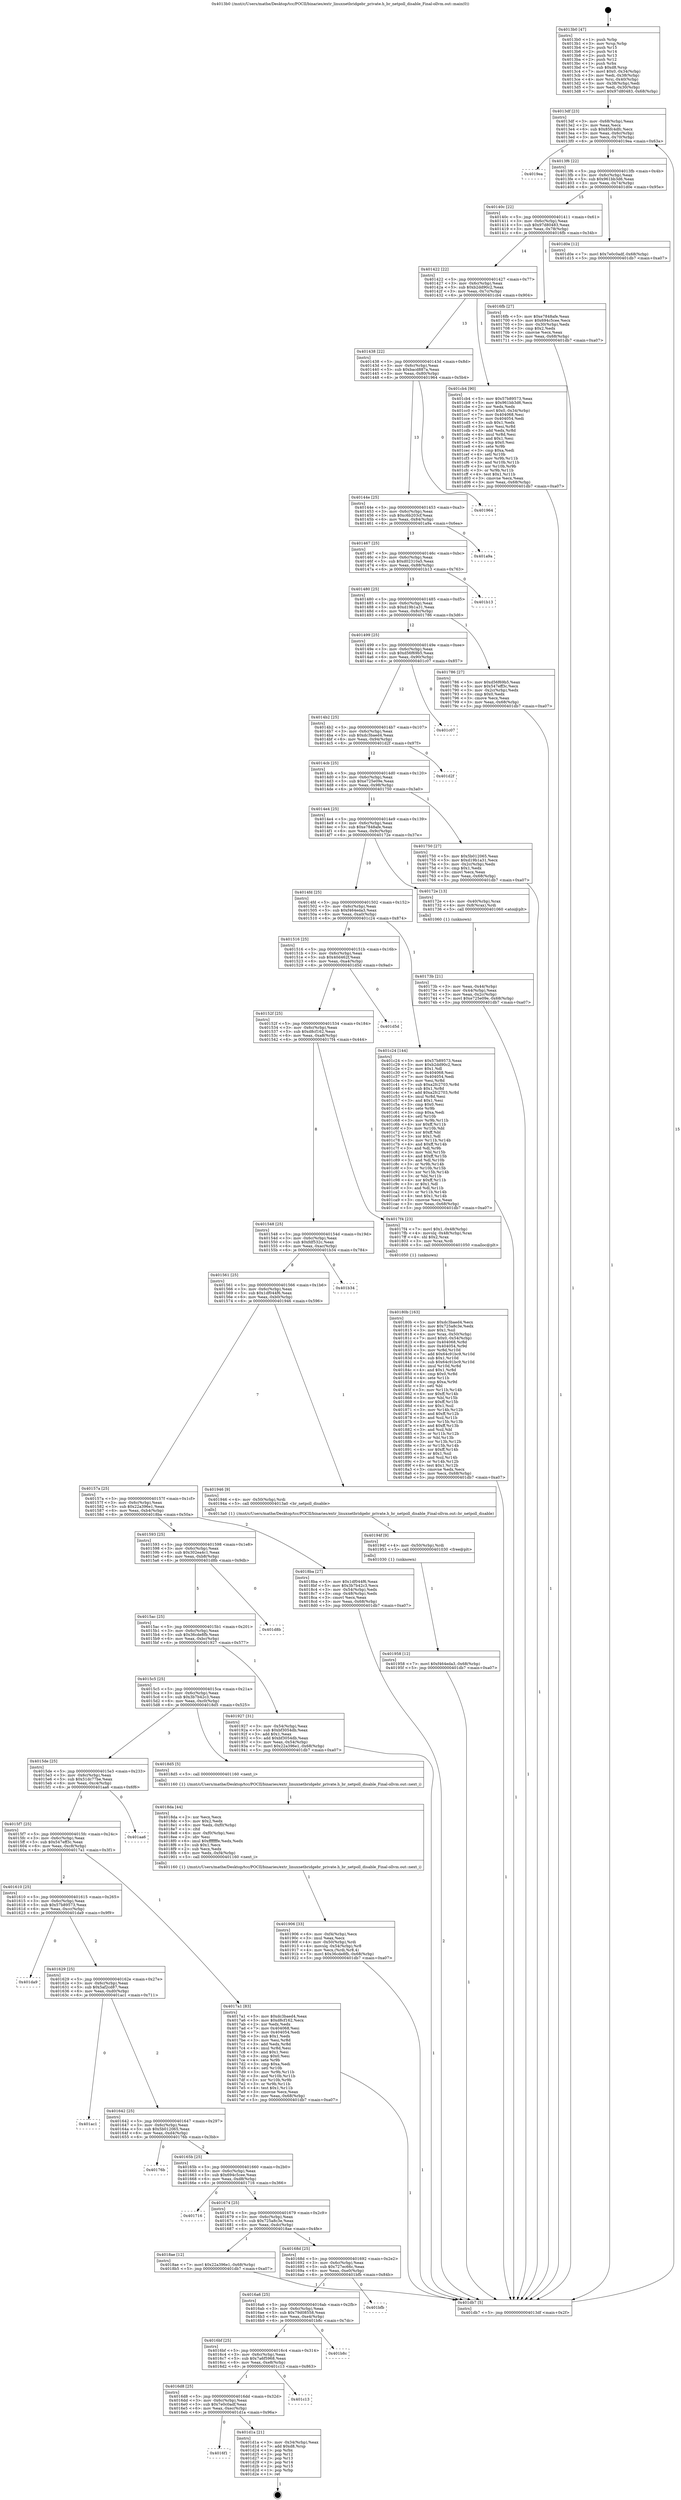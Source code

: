 digraph "0x4013b0" {
  label = "0x4013b0 (/mnt/c/Users/mathe/Desktop/tcc/POCII/binaries/extr_linuxnetbridgebr_private.h_br_netpoll_disable_Final-ollvm.out::main(0))"
  labelloc = "t"
  node[shape=record]

  Entry [label="",width=0.3,height=0.3,shape=circle,fillcolor=black,style=filled]
  "0x4013df" [label="{
     0x4013df [23]\l
     | [instrs]\l
     &nbsp;&nbsp;0x4013df \<+3\>: mov -0x68(%rbp),%eax\l
     &nbsp;&nbsp;0x4013e2 \<+2\>: mov %eax,%ecx\l
     &nbsp;&nbsp;0x4013e4 \<+6\>: sub $0x85fc4dfc,%ecx\l
     &nbsp;&nbsp;0x4013ea \<+3\>: mov %eax,-0x6c(%rbp)\l
     &nbsp;&nbsp;0x4013ed \<+3\>: mov %ecx,-0x70(%rbp)\l
     &nbsp;&nbsp;0x4013f0 \<+6\>: je 00000000004019ea \<main+0x63a\>\l
  }"]
  "0x4019ea" [label="{
     0x4019ea\l
  }", style=dashed]
  "0x4013f6" [label="{
     0x4013f6 [22]\l
     | [instrs]\l
     &nbsp;&nbsp;0x4013f6 \<+5\>: jmp 00000000004013fb \<main+0x4b\>\l
     &nbsp;&nbsp;0x4013fb \<+3\>: mov -0x6c(%rbp),%eax\l
     &nbsp;&nbsp;0x4013fe \<+5\>: sub $0x961bb3d6,%eax\l
     &nbsp;&nbsp;0x401403 \<+3\>: mov %eax,-0x74(%rbp)\l
     &nbsp;&nbsp;0x401406 \<+6\>: je 0000000000401d0e \<main+0x95e\>\l
  }"]
  Exit [label="",width=0.3,height=0.3,shape=circle,fillcolor=black,style=filled,peripheries=2]
  "0x401d0e" [label="{
     0x401d0e [12]\l
     | [instrs]\l
     &nbsp;&nbsp;0x401d0e \<+7\>: movl $0x7e0c0adf,-0x68(%rbp)\l
     &nbsp;&nbsp;0x401d15 \<+5\>: jmp 0000000000401db7 \<main+0xa07\>\l
  }"]
  "0x40140c" [label="{
     0x40140c [22]\l
     | [instrs]\l
     &nbsp;&nbsp;0x40140c \<+5\>: jmp 0000000000401411 \<main+0x61\>\l
     &nbsp;&nbsp;0x401411 \<+3\>: mov -0x6c(%rbp),%eax\l
     &nbsp;&nbsp;0x401414 \<+5\>: sub $0x97d80483,%eax\l
     &nbsp;&nbsp;0x401419 \<+3\>: mov %eax,-0x78(%rbp)\l
     &nbsp;&nbsp;0x40141c \<+6\>: je 00000000004016fb \<main+0x34b\>\l
  }"]
  "0x4016f1" [label="{
     0x4016f1\l
  }", style=dashed]
  "0x4016fb" [label="{
     0x4016fb [27]\l
     | [instrs]\l
     &nbsp;&nbsp;0x4016fb \<+5\>: mov $0xe7848afe,%eax\l
     &nbsp;&nbsp;0x401700 \<+5\>: mov $0x694c5cee,%ecx\l
     &nbsp;&nbsp;0x401705 \<+3\>: mov -0x30(%rbp),%edx\l
     &nbsp;&nbsp;0x401708 \<+3\>: cmp $0x2,%edx\l
     &nbsp;&nbsp;0x40170b \<+3\>: cmovne %ecx,%eax\l
     &nbsp;&nbsp;0x40170e \<+3\>: mov %eax,-0x68(%rbp)\l
     &nbsp;&nbsp;0x401711 \<+5\>: jmp 0000000000401db7 \<main+0xa07\>\l
  }"]
  "0x401422" [label="{
     0x401422 [22]\l
     | [instrs]\l
     &nbsp;&nbsp;0x401422 \<+5\>: jmp 0000000000401427 \<main+0x77\>\l
     &nbsp;&nbsp;0x401427 \<+3\>: mov -0x6c(%rbp),%eax\l
     &nbsp;&nbsp;0x40142a \<+5\>: sub $0xb2dd90c2,%eax\l
     &nbsp;&nbsp;0x40142f \<+3\>: mov %eax,-0x7c(%rbp)\l
     &nbsp;&nbsp;0x401432 \<+6\>: je 0000000000401cb4 \<main+0x904\>\l
  }"]
  "0x401db7" [label="{
     0x401db7 [5]\l
     | [instrs]\l
     &nbsp;&nbsp;0x401db7 \<+5\>: jmp 00000000004013df \<main+0x2f\>\l
  }"]
  "0x4013b0" [label="{
     0x4013b0 [47]\l
     | [instrs]\l
     &nbsp;&nbsp;0x4013b0 \<+1\>: push %rbp\l
     &nbsp;&nbsp;0x4013b1 \<+3\>: mov %rsp,%rbp\l
     &nbsp;&nbsp;0x4013b4 \<+2\>: push %r15\l
     &nbsp;&nbsp;0x4013b6 \<+2\>: push %r14\l
     &nbsp;&nbsp;0x4013b8 \<+2\>: push %r13\l
     &nbsp;&nbsp;0x4013ba \<+2\>: push %r12\l
     &nbsp;&nbsp;0x4013bc \<+1\>: push %rbx\l
     &nbsp;&nbsp;0x4013bd \<+7\>: sub $0xd8,%rsp\l
     &nbsp;&nbsp;0x4013c4 \<+7\>: movl $0x0,-0x34(%rbp)\l
     &nbsp;&nbsp;0x4013cb \<+3\>: mov %edi,-0x38(%rbp)\l
     &nbsp;&nbsp;0x4013ce \<+4\>: mov %rsi,-0x40(%rbp)\l
     &nbsp;&nbsp;0x4013d2 \<+3\>: mov -0x38(%rbp),%edi\l
     &nbsp;&nbsp;0x4013d5 \<+3\>: mov %edi,-0x30(%rbp)\l
     &nbsp;&nbsp;0x4013d8 \<+7\>: movl $0x97d80483,-0x68(%rbp)\l
  }"]
  "0x401d1a" [label="{
     0x401d1a [21]\l
     | [instrs]\l
     &nbsp;&nbsp;0x401d1a \<+3\>: mov -0x34(%rbp),%eax\l
     &nbsp;&nbsp;0x401d1d \<+7\>: add $0xd8,%rsp\l
     &nbsp;&nbsp;0x401d24 \<+1\>: pop %rbx\l
     &nbsp;&nbsp;0x401d25 \<+2\>: pop %r12\l
     &nbsp;&nbsp;0x401d27 \<+2\>: pop %r13\l
     &nbsp;&nbsp;0x401d29 \<+2\>: pop %r14\l
     &nbsp;&nbsp;0x401d2b \<+2\>: pop %r15\l
     &nbsp;&nbsp;0x401d2d \<+1\>: pop %rbp\l
     &nbsp;&nbsp;0x401d2e \<+1\>: ret\l
  }"]
  "0x401cb4" [label="{
     0x401cb4 [90]\l
     | [instrs]\l
     &nbsp;&nbsp;0x401cb4 \<+5\>: mov $0x57b89573,%eax\l
     &nbsp;&nbsp;0x401cb9 \<+5\>: mov $0x961bb3d6,%ecx\l
     &nbsp;&nbsp;0x401cbe \<+2\>: xor %edx,%edx\l
     &nbsp;&nbsp;0x401cc0 \<+7\>: movl $0x0,-0x34(%rbp)\l
     &nbsp;&nbsp;0x401cc7 \<+7\>: mov 0x404068,%esi\l
     &nbsp;&nbsp;0x401cce \<+7\>: mov 0x404054,%edi\l
     &nbsp;&nbsp;0x401cd5 \<+3\>: sub $0x1,%edx\l
     &nbsp;&nbsp;0x401cd8 \<+3\>: mov %esi,%r8d\l
     &nbsp;&nbsp;0x401cdb \<+3\>: add %edx,%r8d\l
     &nbsp;&nbsp;0x401cde \<+4\>: imul %r8d,%esi\l
     &nbsp;&nbsp;0x401ce2 \<+3\>: and $0x1,%esi\l
     &nbsp;&nbsp;0x401ce5 \<+3\>: cmp $0x0,%esi\l
     &nbsp;&nbsp;0x401ce8 \<+4\>: sete %r9b\l
     &nbsp;&nbsp;0x401cec \<+3\>: cmp $0xa,%edi\l
     &nbsp;&nbsp;0x401cef \<+4\>: setl %r10b\l
     &nbsp;&nbsp;0x401cf3 \<+3\>: mov %r9b,%r11b\l
     &nbsp;&nbsp;0x401cf6 \<+3\>: and %r10b,%r11b\l
     &nbsp;&nbsp;0x401cf9 \<+3\>: xor %r10b,%r9b\l
     &nbsp;&nbsp;0x401cfc \<+3\>: or %r9b,%r11b\l
     &nbsp;&nbsp;0x401cff \<+4\>: test $0x1,%r11b\l
     &nbsp;&nbsp;0x401d03 \<+3\>: cmovne %ecx,%eax\l
     &nbsp;&nbsp;0x401d06 \<+3\>: mov %eax,-0x68(%rbp)\l
     &nbsp;&nbsp;0x401d09 \<+5\>: jmp 0000000000401db7 \<main+0xa07\>\l
  }"]
  "0x401438" [label="{
     0x401438 [22]\l
     | [instrs]\l
     &nbsp;&nbsp;0x401438 \<+5\>: jmp 000000000040143d \<main+0x8d\>\l
     &nbsp;&nbsp;0x40143d \<+3\>: mov -0x6c(%rbp),%eax\l
     &nbsp;&nbsp;0x401440 \<+5\>: sub $0xbacd887a,%eax\l
     &nbsp;&nbsp;0x401445 \<+3\>: mov %eax,-0x80(%rbp)\l
     &nbsp;&nbsp;0x401448 \<+6\>: je 0000000000401964 \<main+0x5b4\>\l
  }"]
  "0x4016d8" [label="{
     0x4016d8 [25]\l
     | [instrs]\l
     &nbsp;&nbsp;0x4016d8 \<+5\>: jmp 00000000004016dd \<main+0x32d\>\l
     &nbsp;&nbsp;0x4016dd \<+3\>: mov -0x6c(%rbp),%eax\l
     &nbsp;&nbsp;0x4016e0 \<+5\>: sub $0x7e0c0adf,%eax\l
     &nbsp;&nbsp;0x4016e5 \<+6\>: mov %eax,-0xec(%rbp)\l
     &nbsp;&nbsp;0x4016eb \<+6\>: je 0000000000401d1a \<main+0x96a\>\l
  }"]
  "0x401964" [label="{
     0x401964\l
  }", style=dashed]
  "0x40144e" [label="{
     0x40144e [25]\l
     | [instrs]\l
     &nbsp;&nbsp;0x40144e \<+5\>: jmp 0000000000401453 \<main+0xa3\>\l
     &nbsp;&nbsp;0x401453 \<+3\>: mov -0x6c(%rbp),%eax\l
     &nbsp;&nbsp;0x401456 \<+5\>: sub $0xc6b203cf,%eax\l
     &nbsp;&nbsp;0x40145b \<+6\>: mov %eax,-0x84(%rbp)\l
     &nbsp;&nbsp;0x401461 \<+6\>: je 0000000000401a9a \<main+0x6ea\>\l
  }"]
  "0x401c13" [label="{
     0x401c13\l
  }", style=dashed]
  "0x401a9a" [label="{
     0x401a9a\l
  }", style=dashed]
  "0x401467" [label="{
     0x401467 [25]\l
     | [instrs]\l
     &nbsp;&nbsp;0x401467 \<+5\>: jmp 000000000040146c \<main+0xbc\>\l
     &nbsp;&nbsp;0x40146c \<+3\>: mov -0x6c(%rbp),%eax\l
     &nbsp;&nbsp;0x40146f \<+5\>: sub $0xd02310a5,%eax\l
     &nbsp;&nbsp;0x401474 \<+6\>: mov %eax,-0x88(%rbp)\l
     &nbsp;&nbsp;0x40147a \<+6\>: je 0000000000401b13 \<main+0x763\>\l
  }"]
  "0x4016bf" [label="{
     0x4016bf [25]\l
     | [instrs]\l
     &nbsp;&nbsp;0x4016bf \<+5\>: jmp 00000000004016c4 \<main+0x314\>\l
     &nbsp;&nbsp;0x4016c4 \<+3\>: mov -0x6c(%rbp),%eax\l
     &nbsp;&nbsp;0x4016c7 \<+5\>: sub $0x7a6f5968,%eax\l
     &nbsp;&nbsp;0x4016cc \<+6\>: mov %eax,-0xe8(%rbp)\l
     &nbsp;&nbsp;0x4016d2 \<+6\>: je 0000000000401c13 \<main+0x863\>\l
  }"]
  "0x401b13" [label="{
     0x401b13\l
  }", style=dashed]
  "0x401480" [label="{
     0x401480 [25]\l
     | [instrs]\l
     &nbsp;&nbsp;0x401480 \<+5\>: jmp 0000000000401485 \<main+0xd5\>\l
     &nbsp;&nbsp;0x401485 \<+3\>: mov -0x6c(%rbp),%eax\l
     &nbsp;&nbsp;0x401488 \<+5\>: sub $0xd19b1a31,%eax\l
     &nbsp;&nbsp;0x40148d \<+6\>: mov %eax,-0x8c(%rbp)\l
     &nbsp;&nbsp;0x401493 \<+6\>: je 0000000000401786 \<main+0x3d6\>\l
  }"]
  "0x401b8c" [label="{
     0x401b8c\l
  }", style=dashed]
  "0x401786" [label="{
     0x401786 [27]\l
     | [instrs]\l
     &nbsp;&nbsp;0x401786 \<+5\>: mov $0xd56f69b5,%eax\l
     &nbsp;&nbsp;0x40178b \<+5\>: mov $0x547eff3c,%ecx\l
     &nbsp;&nbsp;0x401790 \<+3\>: mov -0x2c(%rbp),%edx\l
     &nbsp;&nbsp;0x401793 \<+3\>: cmp $0x0,%edx\l
     &nbsp;&nbsp;0x401796 \<+3\>: cmove %ecx,%eax\l
     &nbsp;&nbsp;0x401799 \<+3\>: mov %eax,-0x68(%rbp)\l
     &nbsp;&nbsp;0x40179c \<+5\>: jmp 0000000000401db7 \<main+0xa07\>\l
  }"]
  "0x401499" [label="{
     0x401499 [25]\l
     | [instrs]\l
     &nbsp;&nbsp;0x401499 \<+5\>: jmp 000000000040149e \<main+0xee\>\l
     &nbsp;&nbsp;0x40149e \<+3\>: mov -0x6c(%rbp),%eax\l
     &nbsp;&nbsp;0x4014a1 \<+5\>: sub $0xd56f69b5,%eax\l
     &nbsp;&nbsp;0x4014a6 \<+6\>: mov %eax,-0x90(%rbp)\l
     &nbsp;&nbsp;0x4014ac \<+6\>: je 0000000000401c07 \<main+0x857\>\l
  }"]
  "0x4016a6" [label="{
     0x4016a6 [25]\l
     | [instrs]\l
     &nbsp;&nbsp;0x4016a6 \<+5\>: jmp 00000000004016ab \<main+0x2fb\>\l
     &nbsp;&nbsp;0x4016ab \<+3\>: mov -0x6c(%rbp),%eax\l
     &nbsp;&nbsp;0x4016ae \<+5\>: sub $0x79d08558,%eax\l
     &nbsp;&nbsp;0x4016b3 \<+6\>: mov %eax,-0xe4(%rbp)\l
     &nbsp;&nbsp;0x4016b9 \<+6\>: je 0000000000401b8c \<main+0x7dc\>\l
  }"]
  "0x401c07" [label="{
     0x401c07\l
  }", style=dashed]
  "0x4014b2" [label="{
     0x4014b2 [25]\l
     | [instrs]\l
     &nbsp;&nbsp;0x4014b2 \<+5\>: jmp 00000000004014b7 \<main+0x107\>\l
     &nbsp;&nbsp;0x4014b7 \<+3\>: mov -0x6c(%rbp),%eax\l
     &nbsp;&nbsp;0x4014ba \<+5\>: sub $0xdc3baed4,%eax\l
     &nbsp;&nbsp;0x4014bf \<+6\>: mov %eax,-0x94(%rbp)\l
     &nbsp;&nbsp;0x4014c5 \<+6\>: je 0000000000401d2f \<main+0x97f\>\l
  }"]
  "0x401bfb" [label="{
     0x401bfb\l
  }", style=dashed]
  "0x401d2f" [label="{
     0x401d2f\l
  }", style=dashed]
  "0x4014cb" [label="{
     0x4014cb [25]\l
     | [instrs]\l
     &nbsp;&nbsp;0x4014cb \<+5\>: jmp 00000000004014d0 \<main+0x120\>\l
     &nbsp;&nbsp;0x4014d0 \<+3\>: mov -0x6c(%rbp),%eax\l
     &nbsp;&nbsp;0x4014d3 \<+5\>: sub $0xe725e09e,%eax\l
     &nbsp;&nbsp;0x4014d8 \<+6\>: mov %eax,-0x98(%rbp)\l
     &nbsp;&nbsp;0x4014de \<+6\>: je 0000000000401750 \<main+0x3a0\>\l
  }"]
  "0x401958" [label="{
     0x401958 [12]\l
     | [instrs]\l
     &nbsp;&nbsp;0x401958 \<+7\>: movl $0xf464eda3,-0x68(%rbp)\l
     &nbsp;&nbsp;0x40195f \<+5\>: jmp 0000000000401db7 \<main+0xa07\>\l
  }"]
  "0x401750" [label="{
     0x401750 [27]\l
     | [instrs]\l
     &nbsp;&nbsp;0x401750 \<+5\>: mov $0x5b012065,%eax\l
     &nbsp;&nbsp;0x401755 \<+5\>: mov $0xd19b1a31,%ecx\l
     &nbsp;&nbsp;0x40175a \<+3\>: mov -0x2c(%rbp),%edx\l
     &nbsp;&nbsp;0x40175d \<+3\>: cmp $0x1,%edx\l
     &nbsp;&nbsp;0x401760 \<+3\>: cmovl %ecx,%eax\l
     &nbsp;&nbsp;0x401763 \<+3\>: mov %eax,-0x68(%rbp)\l
     &nbsp;&nbsp;0x401766 \<+5\>: jmp 0000000000401db7 \<main+0xa07\>\l
  }"]
  "0x4014e4" [label="{
     0x4014e4 [25]\l
     | [instrs]\l
     &nbsp;&nbsp;0x4014e4 \<+5\>: jmp 00000000004014e9 \<main+0x139\>\l
     &nbsp;&nbsp;0x4014e9 \<+3\>: mov -0x6c(%rbp),%eax\l
     &nbsp;&nbsp;0x4014ec \<+5\>: sub $0xe7848afe,%eax\l
     &nbsp;&nbsp;0x4014f1 \<+6\>: mov %eax,-0x9c(%rbp)\l
     &nbsp;&nbsp;0x4014f7 \<+6\>: je 000000000040172e \<main+0x37e\>\l
  }"]
  "0x40194f" [label="{
     0x40194f [9]\l
     | [instrs]\l
     &nbsp;&nbsp;0x40194f \<+4\>: mov -0x50(%rbp),%rdi\l
     &nbsp;&nbsp;0x401953 \<+5\>: call 0000000000401030 \<free@plt\>\l
     | [calls]\l
     &nbsp;&nbsp;0x401030 \{1\} (unknown)\l
  }"]
  "0x40172e" [label="{
     0x40172e [13]\l
     | [instrs]\l
     &nbsp;&nbsp;0x40172e \<+4\>: mov -0x40(%rbp),%rax\l
     &nbsp;&nbsp;0x401732 \<+4\>: mov 0x8(%rax),%rdi\l
     &nbsp;&nbsp;0x401736 \<+5\>: call 0000000000401060 \<atoi@plt\>\l
     | [calls]\l
     &nbsp;&nbsp;0x401060 \{1\} (unknown)\l
  }"]
  "0x4014fd" [label="{
     0x4014fd [25]\l
     | [instrs]\l
     &nbsp;&nbsp;0x4014fd \<+5\>: jmp 0000000000401502 \<main+0x152\>\l
     &nbsp;&nbsp;0x401502 \<+3\>: mov -0x6c(%rbp),%eax\l
     &nbsp;&nbsp;0x401505 \<+5\>: sub $0xf464eda3,%eax\l
     &nbsp;&nbsp;0x40150a \<+6\>: mov %eax,-0xa0(%rbp)\l
     &nbsp;&nbsp;0x401510 \<+6\>: je 0000000000401c24 \<main+0x874\>\l
  }"]
  "0x40173b" [label="{
     0x40173b [21]\l
     | [instrs]\l
     &nbsp;&nbsp;0x40173b \<+3\>: mov %eax,-0x44(%rbp)\l
     &nbsp;&nbsp;0x40173e \<+3\>: mov -0x44(%rbp),%eax\l
     &nbsp;&nbsp;0x401741 \<+3\>: mov %eax,-0x2c(%rbp)\l
     &nbsp;&nbsp;0x401744 \<+7\>: movl $0xe725e09e,-0x68(%rbp)\l
     &nbsp;&nbsp;0x40174b \<+5\>: jmp 0000000000401db7 \<main+0xa07\>\l
  }"]
  "0x401906" [label="{
     0x401906 [33]\l
     | [instrs]\l
     &nbsp;&nbsp;0x401906 \<+6\>: mov -0xf4(%rbp),%ecx\l
     &nbsp;&nbsp;0x40190c \<+3\>: imul %eax,%ecx\l
     &nbsp;&nbsp;0x40190f \<+4\>: mov -0x50(%rbp),%rdi\l
     &nbsp;&nbsp;0x401913 \<+4\>: movslq -0x54(%rbp),%r8\l
     &nbsp;&nbsp;0x401917 \<+4\>: mov %ecx,(%rdi,%r8,4)\l
     &nbsp;&nbsp;0x40191b \<+7\>: movl $0x36cde8fb,-0x68(%rbp)\l
     &nbsp;&nbsp;0x401922 \<+5\>: jmp 0000000000401db7 \<main+0xa07\>\l
  }"]
  "0x401c24" [label="{
     0x401c24 [144]\l
     | [instrs]\l
     &nbsp;&nbsp;0x401c24 \<+5\>: mov $0x57b89573,%eax\l
     &nbsp;&nbsp;0x401c29 \<+5\>: mov $0xb2dd90c2,%ecx\l
     &nbsp;&nbsp;0x401c2e \<+2\>: mov $0x1,%dl\l
     &nbsp;&nbsp;0x401c30 \<+7\>: mov 0x404068,%esi\l
     &nbsp;&nbsp;0x401c37 \<+7\>: mov 0x404054,%edi\l
     &nbsp;&nbsp;0x401c3e \<+3\>: mov %esi,%r8d\l
     &nbsp;&nbsp;0x401c41 \<+7\>: sub $0xa2fc2703,%r8d\l
     &nbsp;&nbsp;0x401c48 \<+4\>: sub $0x1,%r8d\l
     &nbsp;&nbsp;0x401c4c \<+7\>: add $0xa2fc2703,%r8d\l
     &nbsp;&nbsp;0x401c53 \<+4\>: imul %r8d,%esi\l
     &nbsp;&nbsp;0x401c57 \<+3\>: and $0x1,%esi\l
     &nbsp;&nbsp;0x401c5a \<+3\>: cmp $0x0,%esi\l
     &nbsp;&nbsp;0x401c5d \<+4\>: sete %r9b\l
     &nbsp;&nbsp;0x401c61 \<+3\>: cmp $0xa,%edi\l
     &nbsp;&nbsp;0x401c64 \<+4\>: setl %r10b\l
     &nbsp;&nbsp;0x401c68 \<+3\>: mov %r9b,%r11b\l
     &nbsp;&nbsp;0x401c6b \<+4\>: xor $0xff,%r11b\l
     &nbsp;&nbsp;0x401c6f \<+3\>: mov %r10b,%bl\l
     &nbsp;&nbsp;0x401c72 \<+3\>: xor $0xff,%bl\l
     &nbsp;&nbsp;0x401c75 \<+3\>: xor $0x1,%dl\l
     &nbsp;&nbsp;0x401c78 \<+3\>: mov %r11b,%r14b\l
     &nbsp;&nbsp;0x401c7b \<+4\>: and $0xff,%r14b\l
     &nbsp;&nbsp;0x401c7f \<+3\>: and %dl,%r9b\l
     &nbsp;&nbsp;0x401c82 \<+3\>: mov %bl,%r15b\l
     &nbsp;&nbsp;0x401c85 \<+4\>: and $0xff,%r15b\l
     &nbsp;&nbsp;0x401c89 \<+3\>: and %dl,%r10b\l
     &nbsp;&nbsp;0x401c8c \<+3\>: or %r9b,%r14b\l
     &nbsp;&nbsp;0x401c8f \<+3\>: or %r10b,%r15b\l
     &nbsp;&nbsp;0x401c92 \<+3\>: xor %r15b,%r14b\l
     &nbsp;&nbsp;0x401c95 \<+3\>: or %bl,%r11b\l
     &nbsp;&nbsp;0x401c98 \<+4\>: xor $0xff,%r11b\l
     &nbsp;&nbsp;0x401c9c \<+3\>: or $0x1,%dl\l
     &nbsp;&nbsp;0x401c9f \<+3\>: and %dl,%r11b\l
     &nbsp;&nbsp;0x401ca2 \<+3\>: or %r11b,%r14b\l
     &nbsp;&nbsp;0x401ca5 \<+4\>: test $0x1,%r14b\l
     &nbsp;&nbsp;0x401ca9 \<+3\>: cmovne %ecx,%eax\l
     &nbsp;&nbsp;0x401cac \<+3\>: mov %eax,-0x68(%rbp)\l
     &nbsp;&nbsp;0x401caf \<+5\>: jmp 0000000000401db7 \<main+0xa07\>\l
  }"]
  "0x401516" [label="{
     0x401516 [25]\l
     | [instrs]\l
     &nbsp;&nbsp;0x401516 \<+5\>: jmp 000000000040151b \<main+0x16b\>\l
     &nbsp;&nbsp;0x40151b \<+3\>: mov -0x6c(%rbp),%eax\l
     &nbsp;&nbsp;0x40151e \<+5\>: sub $0x40d462f,%eax\l
     &nbsp;&nbsp;0x401523 \<+6\>: mov %eax,-0xa4(%rbp)\l
     &nbsp;&nbsp;0x401529 \<+6\>: je 0000000000401d5d \<main+0x9ad\>\l
  }"]
  "0x4018da" [label="{
     0x4018da [44]\l
     | [instrs]\l
     &nbsp;&nbsp;0x4018da \<+2\>: xor %ecx,%ecx\l
     &nbsp;&nbsp;0x4018dc \<+5\>: mov $0x2,%edx\l
     &nbsp;&nbsp;0x4018e1 \<+6\>: mov %edx,-0xf0(%rbp)\l
     &nbsp;&nbsp;0x4018e7 \<+1\>: cltd\l
     &nbsp;&nbsp;0x4018e8 \<+6\>: mov -0xf0(%rbp),%esi\l
     &nbsp;&nbsp;0x4018ee \<+2\>: idiv %esi\l
     &nbsp;&nbsp;0x4018f0 \<+6\>: imul $0xfffffffe,%edx,%edx\l
     &nbsp;&nbsp;0x4018f6 \<+3\>: sub $0x1,%ecx\l
     &nbsp;&nbsp;0x4018f9 \<+2\>: sub %ecx,%edx\l
     &nbsp;&nbsp;0x4018fb \<+6\>: mov %edx,-0xf4(%rbp)\l
     &nbsp;&nbsp;0x401901 \<+5\>: call 0000000000401160 \<next_i\>\l
     | [calls]\l
     &nbsp;&nbsp;0x401160 \{1\} (/mnt/c/Users/mathe/Desktop/tcc/POCII/binaries/extr_linuxnetbridgebr_private.h_br_netpoll_disable_Final-ollvm.out::next_i)\l
  }"]
  "0x401d5d" [label="{
     0x401d5d\l
  }", style=dashed]
  "0x40152f" [label="{
     0x40152f [25]\l
     | [instrs]\l
     &nbsp;&nbsp;0x40152f \<+5\>: jmp 0000000000401534 \<main+0x184\>\l
     &nbsp;&nbsp;0x401534 \<+3\>: mov -0x6c(%rbp),%eax\l
     &nbsp;&nbsp;0x401537 \<+5\>: sub $0xd8cf162,%eax\l
     &nbsp;&nbsp;0x40153c \<+6\>: mov %eax,-0xa8(%rbp)\l
     &nbsp;&nbsp;0x401542 \<+6\>: je 00000000004017f4 \<main+0x444\>\l
  }"]
  "0x40168d" [label="{
     0x40168d [25]\l
     | [instrs]\l
     &nbsp;&nbsp;0x40168d \<+5\>: jmp 0000000000401692 \<main+0x2e2\>\l
     &nbsp;&nbsp;0x401692 \<+3\>: mov -0x6c(%rbp),%eax\l
     &nbsp;&nbsp;0x401695 \<+5\>: sub $0x727ec66c,%eax\l
     &nbsp;&nbsp;0x40169a \<+6\>: mov %eax,-0xe0(%rbp)\l
     &nbsp;&nbsp;0x4016a0 \<+6\>: je 0000000000401bfb \<main+0x84b\>\l
  }"]
  "0x4017f4" [label="{
     0x4017f4 [23]\l
     | [instrs]\l
     &nbsp;&nbsp;0x4017f4 \<+7\>: movl $0x1,-0x48(%rbp)\l
     &nbsp;&nbsp;0x4017fb \<+4\>: movslq -0x48(%rbp),%rax\l
     &nbsp;&nbsp;0x4017ff \<+4\>: shl $0x2,%rax\l
     &nbsp;&nbsp;0x401803 \<+3\>: mov %rax,%rdi\l
     &nbsp;&nbsp;0x401806 \<+5\>: call 0000000000401050 \<malloc@plt\>\l
     | [calls]\l
     &nbsp;&nbsp;0x401050 \{1\} (unknown)\l
  }"]
  "0x401548" [label="{
     0x401548 [25]\l
     | [instrs]\l
     &nbsp;&nbsp;0x401548 \<+5\>: jmp 000000000040154d \<main+0x19d\>\l
     &nbsp;&nbsp;0x40154d \<+3\>: mov -0x6c(%rbp),%eax\l
     &nbsp;&nbsp;0x401550 \<+5\>: sub $0xfdf532c,%eax\l
     &nbsp;&nbsp;0x401555 \<+6\>: mov %eax,-0xac(%rbp)\l
     &nbsp;&nbsp;0x40155b \<+6\>: je 0000000000401b34 \<main+0x784\>\l
  }"]
  "0x4018ae" [label="{
     0x4018ae [12]\l
     | [instrs]\l
     &nbsp;&nbsp;0x4018ae \<+7\>: movl $0x22a396e1,-0x68(%rbp)\l
     &nbsp;&nbsp;0x4018b5 \<+5\>: jmp 0000000000401db7 \<main+0xa07\>\l
  }"]
  "0x401b34" [label="{
     0x401b34\l
  }", style=dashed]
  "0x401561" [label="{
     0x401561 [25]\l
     | [instrs]\l
     &nbsp;&nbsp;0x401561 \<+5\>: jmp 0000000000401566 \<main+0x1b6\>\l
     &nbsp;&nbsp;0x401566 \<+3\>: mov -0x6c(%rbp),%eax\l
     &nbsp;&nbsp;0x401569 \<+5\>: sub $0x1df044f6,%eax\l
     &nbsp;&nbsp;0x40156e \<+6\>: mov %eax,-0xb0(%rbp)\l
     &nbsp;&nbsp;0x401574 \<+6\>: je 0000000000401946 \<main+0x596\>\l
  }"]
  "0x401674" [label="{
     0x401674 [25]\l
     | [instrs]\l
     &nbsp;&nbsp;0x401674 \<+5\>: jmp 0000000000401679 \<main+0x2c9\>\l
     &nbsp;&nbsp;0x401679 \<+3\>: mov -0x6c(%rbp),%eax\l
     &nbsp;&nbsp;0x40167c \<+5\>: sub $0x725a8c3e,%eax\l
     &nbsp;&nbsp;0x401681 \<+6\>: mov %eax,-0xdc(%rbp)\l
     &nbsp;&nbsp;0x401687 \<+6\>: je 00000000004018ae \<main+0x4fe\>\l
  }"]
  "0x401946" [label="{
     0x401946 [9]\l
     | [instrs]\l
     &nbsp;&nbsp;0x401946 \<+4\>: mov -0x50(%rbp),%rdi\l
     &nbsp;&nbsp;0x40194a \<+5\>: call 00000000004013a0 \<br_netpoll_disable\>\l
     | [calls]\l
     &nbsp;&nbsp;0x4013a0 \{1\} (/mnt/c/Users/mathe/Desktop/tcc/POCII/binaries/extr_linuxnetbridgebr_private.h_br_netpoll_disable_Final-ollvm.out::br_netpoll_disable)\l
  }"]
  "0x40157a" [label="{
     0x40157a [25]\l
     | [instrs]\l
     &nbsp;&nbsp;0x40157a \<+5\>: jmp 000000000040157f \<main+0x1cf\>\l
     &nbsp;&nbsp;0x40157f \<+3\>: mov -0x6c(%rbp),%eax\l
     &nbsp;&nbsp;0x401582 \<+5\>: sub $0x22a396e1,%eax\l
     &nbsp;&nbsp;0x401587 \<+6\>: mov %eax,-0xb4(%rbp)\l
     &nbsp;&nbsp;0x40158d \<+6\>: je 00000000004018ba \<main+0x50a\>\l
  }"]
  "0x401716" [label="{
     0x401716\l
  }", style=dashed]
  "0x4018ba" [label="{
     0x4018ba [27]\l
     | [instrs]\l
     &nbsp;&nbsp;0x4018ba \<+5\>: mov $0x1df044f6,%eax\l
     &nbsp;&nbsp;0x4018bf \<+5\>: mov $0x3b7b42c3,%ecx\l
     &nbsp;&nbsp;0x4018c4 \<+3\>: mov -0x54(%rbp),%edx\l
     &nbsp;&nbsp;0x4018c7 \<+3\>: cmp -0x48(%rbp),%edx\l
     &nbsp;&nbsp;0x4018ca \<+3\>: cmovl %ecx,%eax\l
     &nbsp;&nbsp;0x4018cd \<+3\>: mov %eax,-0x68(%rbp)\l
     &nbsp;&nbsp;0x4018d0 \<+5\>: jmp 0000000000401db7 \<main+0xa07\>\l
  }"]
  "0x401593" [label="{
     0x401593 [25]\l
     | [instrs]\l
     &nbsp;&nbsp;0x401593 \<+5\>: jmp 0000000000401598 \<main+0x1e8\>\l
     &nbsp;&nbsp;0x401598 \<+3\>: mov -0x6c(%rbp),%eax\l
     &nbsp;&nbsp;0x40159b \<+5\>: sub $0x302ea4c1,%eax\l
     &nbsp;&nbsp;0x4015a0 \<+6\>: mov %eax,-0xb8(%rbp)\l
     &nbsp;&nbsp;0x4015a6 \<+6\>: je 0000000000401d8b \<main+0x9db\>\l
  }"]
  "0x40165b" [label="{
     0x40165b [25]\l
     | [instrs]\l
     &nbsp;&nbsp;0x40165b \<+5\>: jmp 0000000000401660 \<main+0x2b0\>\l
     &nbsp;&nbsp;0x401660 \<+3\>: mov -0x6c(%rbp),%eax\l
     &nbsp;&nbsp;0x401663 \<+5\>: sub $0x694c5cee,%eax\l
     &nbsp;&nbsp;0x401668 \<+6\>: mov %eax,-0xd8(%rbp)\l
     &nbsp;&nbsp;0x40166e \<+6\>: je 0000000000401716 \<main+0x366\>\l
  }"]
  "0x401d8b" [label="{
     0x401d8b\l
  }", style=dashed]
  "0x4015ac" [label="{
     0x4015ac [25]\l
     | [instrs]\l
     &nbsp;&nbsp;0x4015ac \<+5\>: jmp 00000000004015b1 \<main+0x201\>\l
     &nbsp;&nbsp;0x4015b1 \<+3\>: mov -0x6c(%rbp),%eax\l
     &nbsp;&nbsp;0x4015b4 \<+5\>: sub $0x36cde8fb,%eax\l
     &nbsp;&nbsp;0x4015b9 \<+6\>: mov %eax,-0xbc(%rbp)\l
     &nbsp;&nbsp;0x4015bf \<+6\>: je 0000000000401927 \<main+0x577\>\l
  }"]
  "0x40176b" [label="{
     0x40176b\l
  }", style=dashed]
  "0x401927" [label="{
     0x401927 [31]\l
     | [instrs]\l
     &nbsp;&nbsp;0x401927 \<+3\>: mov -0x54(%rbp),%eax\l
     &nbsp;&nbsp;0x40192a \<+5\>: sub $0xbf3054db,%eax\l
     &nbsp;&nbsp;0x40192f \<+3\>: add $0x1,%eax\l
     &nbsp;&nbsp;0x401932 \<+5\>: add $0xbf3054db,%eax\l
     &nbsp;&nbsp;0x401937 \<+3\>: mov %eax,-0x54(%rbp)\l
     &nbsp;&nbsp;0x40193a \<+7\>: movl $0x22a396e1,-0x68(%rbp)\l
     &nbsp;&nbsp;0x401941 \<+5\>: jmp 0000000000401db7 \<main+0xa07\>\l
  }"]
  "0x4015c5" [label="{
     0x4015c5 [25]\l
     | [instrs]\l
     &nbsp;&nbsp;0x4015c5 \<+5\>: jmp 00000000004015ca \<main+0x21a\>\l
     &nbsp;&nbsp;0x4015ca \<+3\>: mov -0x6c(%rbp),%eax\l
     &nbsp;&nbsp;0x4015cd \<+5\>: sub $0x3b7b42c3,%eax\l
     &nbsp;&nbsp;0x4015d2 \<+6\>: mov %eax,-0xc0(%rbp)\l
     &nbsp;&nbsp;0x4015d8 \<+6\>: je 00000000004018d5 \<main+0x525\>\l
  }"]
  "0x401642" [label="{
     0x401642 [25]\l
     | [instrs]\l
     &nbsp;&nbsp;0x401642 \<+5\>: jmp 0000000000401647 \<main+0x297\>\l
     &nbsp;&nbsp;0x401647 \<+3\>: mov -0x6c(%rbp),%eax\l
     &nbsp;&nbsp;0x40164a \<+5\>: sub $0x5b012065,%eax\l
     &nbsp;&nbsp;0x40164f \<+6\>: mov %eax,-0xd4(%rbp)\l
     &nbsp;&nbsp;0x401655 \<+6\>: je 000000000040176b \<main+0x3bb\>\l
  }"]
  "0x4018d5" [label="{
     0x4018d5 [5]\l
     | [instrs]\l
     &nbsp;&nbsp;0x4018d5 \<+5\>: call 0000000000401160 \<next_i\>\l
     | [calls]\l
     &nbsp;&nbsp;0x401160 \{1\} (/mnt/c/Users/mathe/Desktop/tcc/POCII/binaries/extr_linuxnetbridgebr_private.h_br_netpoll_disable_Final-ollvm.out::next_i)\l
  }"]
  "0x4015de" [label="{
     0x4015de [25]\l
     | [instrs]\l
     &nbsp;&nbsp;0x4015de \<+5\>: jmp 00000000004015e3 \<main+0x233\>\l
     &nbsp;&nbsp;0x4015e3 \<+3\>: mov -0x6c(%rbp),%eax\l
     &nbsp;&nbsp;0x4015e6 \<+5\>: sub $0x51dc77be,%eax\l
     &nbsp;&nbsp;0x4015eb \<+6\>: mov %eax,-0xc4(%rbp)\l
     &nbsp;&nbsp;0x4015f1 \<+6\>: je 0000000000401aa6 \<main+0x6f6\>\l
  }"]
  "0x401ac1" [label="{
     0x401ac1\l
  }", style=dashed]
  "0x401aa6" [label="{
     0x401aa6\l
  }", style=dashed]
  "0x4015f7" [label="{
     0x4015f7 [25]\l
     | [instrs]\l
     &nbsp;&nbsp;0x4015f7 \<+5\>: jmp 00000000004015fc \<main+0x24c\>\l
     &nbsp;&nbsp;0x4015fc \<+3\>: mov -0x6c(%rbp),%eax\l
     &nbsp;&nbsp;0x4015ff \<+5\>: sub $0x547eff3c,%eax\l
     &nbsp;&nbsp;0x401604 \<+6\>: mov %eax,-0xc8(%rbp)\l
     &nbsp;&nbsp;0x40160a \<+6\>: je 00000000004017a1 \<main+0x3f1\>\l
  }"]
  "0x401629" [label="{
     0x401629 [25]\l
     | [instrs]\l
     &nbsp;&nbsp;0x401629 \<+5\>: jmp 000000000040162e \<main+0x27e\>\l
     &nbsp;&nbsp;0x40162e \<+3\>: mov -0x6c(%rbp),%eax\l
     &nbsp;&nbsp;0x401631 \<+5\>: sub $0x5af2cd87,%eax\l
     &nbsp;&nbsp;0x401636 \<+6\>: mov %eax,-0xd0(%rbp)\l
     &nbsp;&nbsp;0x40163c \<+6\>: je 0000000000401ac1 \<main+0x711\>\l
  }"]
  "0x4017a1" [label="{
     0x4017a1 [83]\l
     | [instrs]\l
     &nbsp;&nbsp;0x4017a1 \<+5\>: mov $0xdc3baed4,%eax\l
     &nbsp;&nbsp;0x4017a6 \<+5\>: mov $0xd8cf162,%ecx\l
     &nbsp;&nbsp;0x4017ab \<+2\>: xor %edx,%edx\l
     &nbsp;&nbsp;0x4017ad \<+7\>: mov 0x404068,%esi\l
     &nbsp;&nbsp;0x4017b4 \<+7\>: mov 0x404054,%edi\l
     &nbsp;&nbsp;0x4017bb \<+3\>: sub $0x1,%edx\l
     &nbsp;&nbsp;0x4017be \<+3\>: mov %esi,%r8d\l
     &nbsp;&nbsp;0x4017c1 \<+3\>: add %edx,%r8d\l
     &nbsp;&nbsp;0x4017c4 \<+4\>: imul %r8d,%esi\l
     &nbsp;&nbsp;0x4017c8 \<+3\>: and $0x1,%esi\l
     &nbsp;&nbsp;0x4017cb \<+3\>: cmp $0x0,%esi\l
     &nbsp;&nbsp;0x4017ce \<+4\>: sete %r9b\l
     &nbsp;&nbsp;0x4017d2 \<+3\>: cmp $0xa,%edi\l
     &nbsp;&nbsp;0x4017d5 \<+4\>: setl %r10b\l
     &nbsp;&nbsp;0x4017d9 \<+3\>: mov %r9b,%r11b\l
     &nbsp;&nbsp;0x4017dc \<+3\>: and %r10b,%r11b\l
     &nbsp;&nbsp;0x4017df \<+3\>: xor %r10b,%r9b\l
     &nbsp;&nbsp;0x4017e2 \<+3\>: or %r9b,%r11b\l
     &nbsp;&nbsp;0x4017e5 \<+4\>: test $0x1,%r11b\l
     &nbsp;&nbsp;0x4017e9 \<+3\>: cmovne %ecx,%eax\l
     &nbsp;&nbsp;0x4017ec \<+3\>: mov %eax,-0x68(%rbp)\l
     &nbsp;&nbsp;0x4017ef \<+5\>: jmp 0000000000401db7 \<main+0xa07\>\l
  }"]
  "0x401610" [label="{
     0x401610 [25]\l
     | [instrs]\l
     &nbsp;&nbsp;0x401610 \<+5\>: jmp 0000000000401615 \<main+0x265\>\l
     &nbsp;&nbsp;0x401615 \<+3\>: mov -0x6c(%rbp),%eax\l
     &nbsp;&nbsp;0x401618 \<+5\>: sub $0x57b89573,%eax\l
     &nbsp;&nbsp;0x40161d \<+6\>: mov %eax,-0xcc(%rbp)\l
     &nbsp;&nbsp;0x401623 \<+6\>: je 0000000000401da9 \<main+0x9f9\>\l
  }"]
  "0x40180b" [label="{
     0x40180b [163]\l
     | [instrs]\l
     &nbsp;&nbsp;0x40180b \<+5\>: mov $0xdc3baed4,%ecx\l
     &nbsp;&nbsp;0x401810 \<+5\>: mov $0x725a8c3e,%edx\l
     &nbsp;&nbsp;0x401815 \<+3\>: mov $0x1,%sil\l
     &nbsp;&nbsp;0x401818 \<+4\>: mov %rax,-0x50(%rbp)\l
     &nbsp;&nbsp;0x40181c \<+7\>: movl $0x0,-0x54(%rbp)\l
     &nbsp;&nbsp;0x401823 \<+8\>: mov 0x404068,%r8d\l
     &nbsp;&nbsp;0x40182b \<+8\>: mov 0x404054,%r9d\l
     &nbsp;&nbsp;0x401833 \<+3\>: mov %r8d,%r10d\l
     &nbsp;&nbsp;0x401836 \<+7\>: add $0x64c91bc9,%r10d\l
     &nbsp;&nbsp;0x40183d \<+4\>: sub $0x1,%r10d\l
     &nbsp;&nbsp;0x401841 \<+7\>: sub $0x64c91bc9,%r10d\l
     &nbsp;&nbsp;0x401848 \<+4\>: imul %r10d,%r8d\l
     &nbsp;&nbsp;0x40184c \<+4\>: and $0x1,%r8d\l
     &nbsp;&nbsp;0x401850 \<+4\>: cmp $0x0,%r8d\l
     &nbsp;&nbsp;0x401854 \<+4\>: sete %r11b\l
     &nbsp;&nbsp;0x401858 \<+4\>: cmp $0xa,%r9d\l
     &nbsp;&nbsp;0x40185c \<+3\>: setl %bl\l
     &nbsp;&nbsp;0x40185f \<+3\>: mov %r11b,%r14b\l
     &nbsp;&nbsp;0x401862 \<+4\>: xor $0xff,%r14b\l
     &nbsp;&nbsp;0x401866 \<+3\>: mov %bl,%r15b\l
     &nbsp;&nbsp;0x401869 \<+4\>: xor $0xff,%r15b\l
     &nbsp;&nbsp;0x40186d \<+4\>: xor $0x1,%sil\l
     &nbsp;&nbsp;0x401871 \<+3\>: mov %r14b,%r12b\l
     &nbsp;&nbsp;0x401874 \<+4\>: and $0xff,%r12b\l
     &nbsp;&nbsp;0x401878 \<+3\>: and %sil,%r11b\l
     &nbsp;&nbsp;0x40187b \<+3\>: mov %r15b,%r13b\l
     &nbsp;&nbsp;0x40187e \<+4\>: and $0xff,%r13b\l
     &nbsp;&nbsp;0x401882 \<+3\>: and %sil,%bl\l
     &nbsp;&nbsp;0x401885 \<+3\>: or %r11b,%r12b\l
     &nbsp;&nbsp;0x401888 \<+3\>: or %bl,%r13b\l
     &nbsp;&nbsp;0x40188b \<+3\>: xor %r13b,%r12b\l
     &nbsp;&nbsp;0x40188e \<+3\>: or %r15b,%r14b\l
     &nbsp;&nbsp;0x401891 \<+4\>: xor $0xff,%r14b\l
     &nbsp;&nbsp;0x401895 \<+4\>: or $0x1,%sil\l
     &nbsp;&nbsp;0x401899 \<+3\>: and %sil,%r14b\l
     &nbsp;&nbsp;0x40189c \<+3\>: or %r14b,%r12b\l
     &nbsp;&nbsp;0x40189f \<+4\>: test $0x1,%r12b\l
     &nbsp;&nbsp;0x4018a3 \<+3\>: cmovne %edx,%ecx\l
     &nbsp;&nbsp;0x4018a6 \<+3\>: mov %ecx,-0x68(%rbp)\l
     &nbsp;&nbsp;0x4018a9 \<+5\>: jmp 0000000000401db7 \<main+0xa07\>\l
  }"]
  "0x401da9" [label="{
     0x401da9\l
  }", style=dashed]
  Entry -> "0x4013b0" [label=" 1"]
  "0x4013df" -> "0x4019ea" [label=" 0"]
  "0x4013df" -> "0x4013f6" [label=" 16"]
  "0x401d1a" -> Exit [label=" 1"]
  "0x4013f6" -> "0x401d0e" [label=" 1"]
  "0x4013f6" -> "0x40140c" [label=" 15"]
  "0x4016d8" -> "0x4016f1" [label=" 0"]
  "0x40140c" -> "0x4016fb" [label=" 1"]
  "0x40140c" -> "0x401422" [label=" 14"]
  "0x4016fb" -> "0x401db7" [label=" 1"]
  "0x4013b0" -> "0x4013df" [label=" 1"]
  "0x401db7" -> "0x4013df" [label=" 15"]
  "0x4016d8" -> "0x401d1a" [label=" 1"]
  "0x401422" -> "0x401cb4" [label=" 1"]
  "0x401422" -> "0x401438" [label=" 13"]
  "0x4016bf" -> "0x4016d8" [label=" 1"]
  "0x401438" -> "0x401964" [label=" 0"]
  "0x401438" -> "0x40144e" [label=" 13"]
  "0x4016bf" -> "0x401c13" [label=" 0"]
  "0x40144e" -> "0x401a9a" [label=" 0"]
  "0x40144e" -> "0x401467" [label=" 13"]
  "0x4016a6" -> "0x4016bf" [label=" 1"]
  "0x401467" -> "0x401b13" [label=" 0"]
  "0x401467" -> "0x401480" [label=" 13"]
  "0x4016a6" -> "0x401b8c" [label=" 0"]
  "0x401480" -> "0x401786" [label=" 1"]
  "0x401480" -> "0x401499" [label=" 12"]
  "0x40168d" -> "0x4016a6" [label=" 1"]
  "0x401499" -> "0x401c07" [label=" 0"]
  "0x401499" -> "0x4014b2" [label=" 12"]
  "0x40168d" -> "0x401bfb" [label=" 0"]
  "0x4014b2" -> "0x401d2f" [label=" 0"]
  "0x4014b2" -> "0x4014cb" [label=" 12"]
  "0x401d0e" -> "0x401db7" [label=" 1"]
  "0x4014cb" -> "0x401750" [label=" 1"]
  "0x4014cb" -> "0x4014e4" [label=" 11"]
  "0x401cb4" -> "0x401db7" [label=" 1"]
  "0x4014e4" -> "0x40172e" [label=" 1"]
  "0x4014e4" -> "0x4014fd" [label=" 10"]
  "0x40172e" -> "0x40173b" [label=" 1"]
  "0x40173b" -> "0x401db7" [label=" 1"]
  "0x401750" -> "0x401db7" [label=" 1"]
  "0x401786" -> "0x401db7" [label=" 1"]
  "0x401c24" -> "0x401db7" [label=" 1"]
  "0x4014fd" -> "0x401c24" [label=" 1"]
  "0x4014fd" -> "0x401516" [label=" 9"]
  "0x401958" -> "0x401db7" [label=" 1"]
  "0x401516" -> "0x401d5d" [label=" 0"]
  "0x401516" -> "0x40152f" [label=" 9"]
  "0x40194f" -> "0x401958" [label=" 1"]
  "0x40152f" -> "0x4017f4" [label=" 1"]
  "0x40152f" -> "0x401548" [label=" 8"]
  "0x401946" -> "0x40194f" [label=" 1"]
  "0x401548" -> "0x401b34" [label=" 0"]
  "0x401548" -> "0x401561" [label=" 8"]
  "0x401927" -> "0x401db7" [label=" 1"]
  "0x401561" -> "0x401946" [label=" 1"]
  "0x401561" -> "0x40157a" [label=" 7"]
  "0x4018da" -> "0x401906" [label=" 1"]
  "0x40157a" -> "0x4018ba" [label=" 2"]
  "0x40157a" -> "0x401593" [label=" 5"]
  "0x4018d5" -> "0x4018da" [label=" 1"]
  "0x401593" -> "0x401d8b" [label=" 0"]
  "0x401593" -> "0x4015ac" [label=" 5"]
  "0x4018ae" -> "0x401db7" [label=" 1"]
  "0x4015ac" -> "0x401927" [label=" 1"]
  "0x4015ac" -> "0x4015c5" [label=" 4"]
  "0x401674" -> "0x40168d" [label=" 1"]
  "0x4015c5" -> "0x4018d5" [label=" 1"]
  "0x4015c5" -> "0x4015de" [label=" 3"]
  "0x401906" -> "0x401db7" [label=" 1"]
  "0x4015de" -> "0x401aa6" [label=" 0"]
  "0x4015de" -> "0x4015f7" [label=" 3"]
  "0x40165b" -> "0x401674" [label=" 2"]
  "0x4015f7" -> "0x4017a1" [label=" 1"]
  "0x4015f7" -> "0x401610" [label=" 2"]
  "0x4017a1" -> "0x401db7" [label=" 1"]
  "0x4017f4" -> "0x40180b" [label=" 1"]
  "0x40180b" -> "0x401db7" [label=" 1"]
  "0x4018ba" -> "0x401db7" [label=" 2"]
  "0x401610" -> "0x401da9" [label=" 0"]
  "0x401610" -> "0x401629" [label=" 2"]
  "0x40165b" -> "0x401716" [label=" 0"]
  "0x401629" -> "0x401ac1" [label=" 0"]
  "0x401629" -> "0x401642" [label=" 2"]
  "0x401674" -> "0x4018ae" [label=" 1"]
  "0x401642" -> "0x40176b" [label=" 0"]
  "0x401642" -> "0x40165b" [label=" 2"]
}
